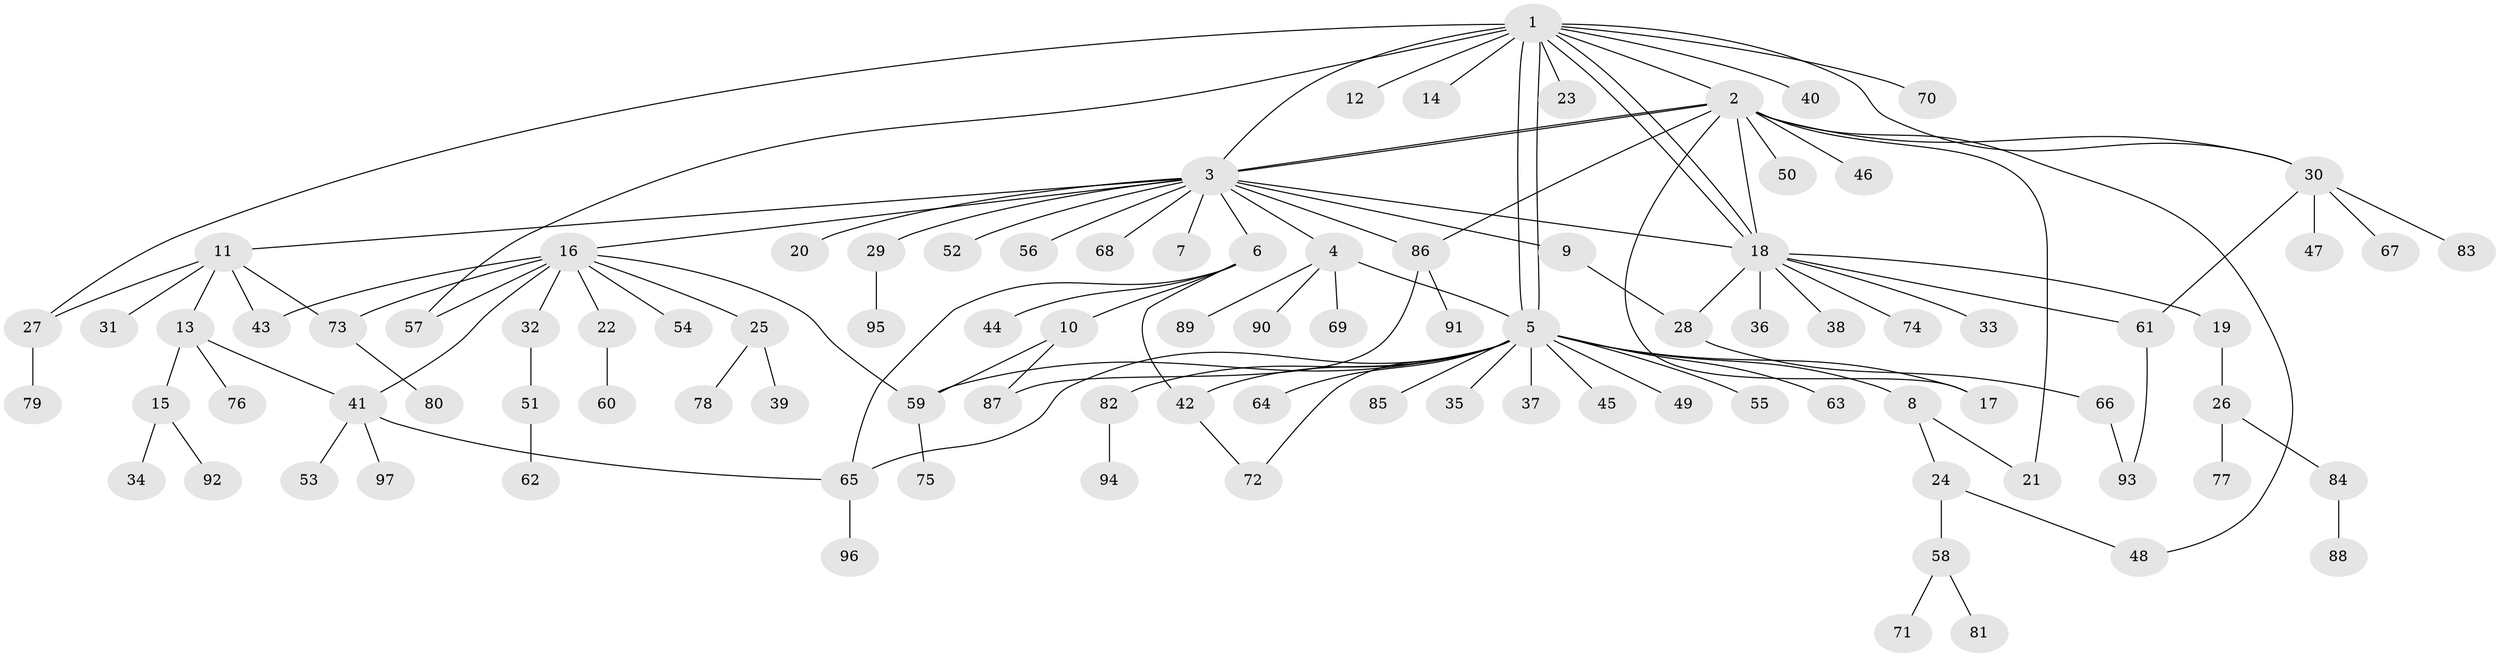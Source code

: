 // Generated by graph-tools (version 1.1) at 2025/35/03/09/25 02:35:27]
// undirected, 97 vertices, 123 edges
graph export_dot {
graph [start="1"]
  node [color=gray90,style=filled];
  1;
  2;
  3;
  4;
  5;
  6;
  7;
  8;
  9;
  10;
  11;
  12;
  13;
  14;
  15;
  16;
  17;
  18;
  19;
  20;
  21;
  22;
  23;
  24;
  25;
  26;
  27;
  28;
  29;
  30;
  31;
  32;
  33;
  34;
  35;
  36;
  37;
  38;
  39;
  40;
  41;
  42;
  43;
  44;
  45;
  46;
  47;
  48;
  49;
  50;
  51;
  52;
  53;
  54;
  55;
  56;
  57;
  58;
  59;
  60;
  61;
  62;
  63;
  64;
  65;
  66;
  67;
  68;
  69;
  70;
  71;
  72;
  73;
  74;
  75;
  76;
  77;
  78;
  79;
  80;
  81;
  82;
  83;
  84;
  85;
  86;
  87;
  88;
  89;
  90;
  91;
  92;
  93;
  94;
  95;
  96;
  97;
  1 -- 2;
  1 -- 3;
  1 -- 5;
  1 -- 5;
  1 -- 12;
  1 -- 14;
  1 -- 18;
  1 -- 18;
  1 -- 23;
  1 -- 27;
  1 -- 30;
  1 -- 40;
  1 -- 57;
  1 -- 70;
  2 -- 3;
  2 -- 3;
  2 -- 17;
  2 -- 18;
  2 -- 21;
  2 -- 30;
  2 -- 46;
  2 -- 48;
  2 -- 50;
  2 -- 86;
  3 -- 4;
  3 -- 6;
  3 -- 7;
  3 -- 9;
  3 -- 11;
  3 -- 16;
  3 -- 18;
  3 -- 20;
  3 -- 29;
  3 -- 52;
  3 -- 56;
  3 -- 68;
  3 -- 86;
  4 -- 5;
  4 -- 69;
  4 -- 89;
  4 -- 90;
  5 -- 8;
  5 -- 17;
  5 -- 35;
  5 -- 37;
  5 -- 42;
  5 -- 45;
  5 -- 49;
  5 -- 55;
  5 -- 59;
  5 -- 63;
  5 -- 64;
  5 -- 65;
  5 -- 72;
  5 -- 82;
  5 -- 85;
  6 -- 10;
  6 -- 42;
  6 -- 44;
  6 -- 65;
  8 -- 21;
  8 -- 24;
  9 -- 28;
  10 -- 59;
  10 -- 87;
  11 -- 13;
  11 -- 27;
  11 -- 31;
  11 -- 43;
  11 -- 73;
  13 -- 15;
  13 -- 41;
  13 -- 76;
  15 -- 34;
  15 -- 92;
  16 -- 22;
  16 -- 25;
  16 -- 32;
  16 -- 41;
  16 -- 43;
  16 -- 54;
  16 -- 57;
  16 -- 59;
  16 -- 73;
  18 -- 19;
  18 -- 28;
  18 -- 33;
  18 -- 36;
  18 -- 38;
  18 -- 61;
  18 -- 74;
  19 -- 26;
  22 -- 60;
  24 -- 48;
  24 -- 58;
  25 -- 39;
  25 -- 78;
  26 -- 77;
  26 -- 84;
  27 -- 79;
  28 -- 66;
  29 -- 95;
  30 -- 47;
  30 -- 61;
  30 -- 67;
  30 -- 83;
  32 -- 51;
  41 -- 53;
  41 -- 65;
  41 -- 97;
  42 -- 72;
  51 -- 62;
  58 -- 71;
  58 -- 81;
  59 -- 75;
  61 -- 93;
  65 -- 96;
  66 -- 93;
  73 -- 80;
  82 -- 94;
  84 -- 88;
  86 -- 87;
  86 -- 91;
}
